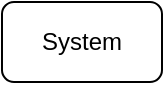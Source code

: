 <mxfile compressed="true" version="26.0.4"><diagram id="ibs-context" name="System Context Diagram"><mxGraphModel dx="908" dy="485" grid="1" gridSize="10" guides="1" tooltips="1" connect="1" arrows="1" fold="1" page="1" pageScale="1" pageWidth="1169" pageHeight="827" math="0" shadow="0"><root><object label="" doc-ref="README.md" prototype="Action:&#10;  location: ${base-uri}index.html" id="0"><mxCell/></object><mxCell id="1" parent="0"/><object label="System" processor="data:java/org.nasdanika.launcher.demo.drawio.SystemHttpHandler,%amount%" placeholders="1" amount="385" route="/system/{account}" id="9Xhv3QX139gfRowG86oh-1"><mxCell style="rounded=1;whiteSpace=wrap;html=1;" parent="1" vertex="1"><mxGeometry x="430" y="445" width="80" height="40" as="geometry"/></mxCell></object></root></mxGraphModel></diagram></mxfile>